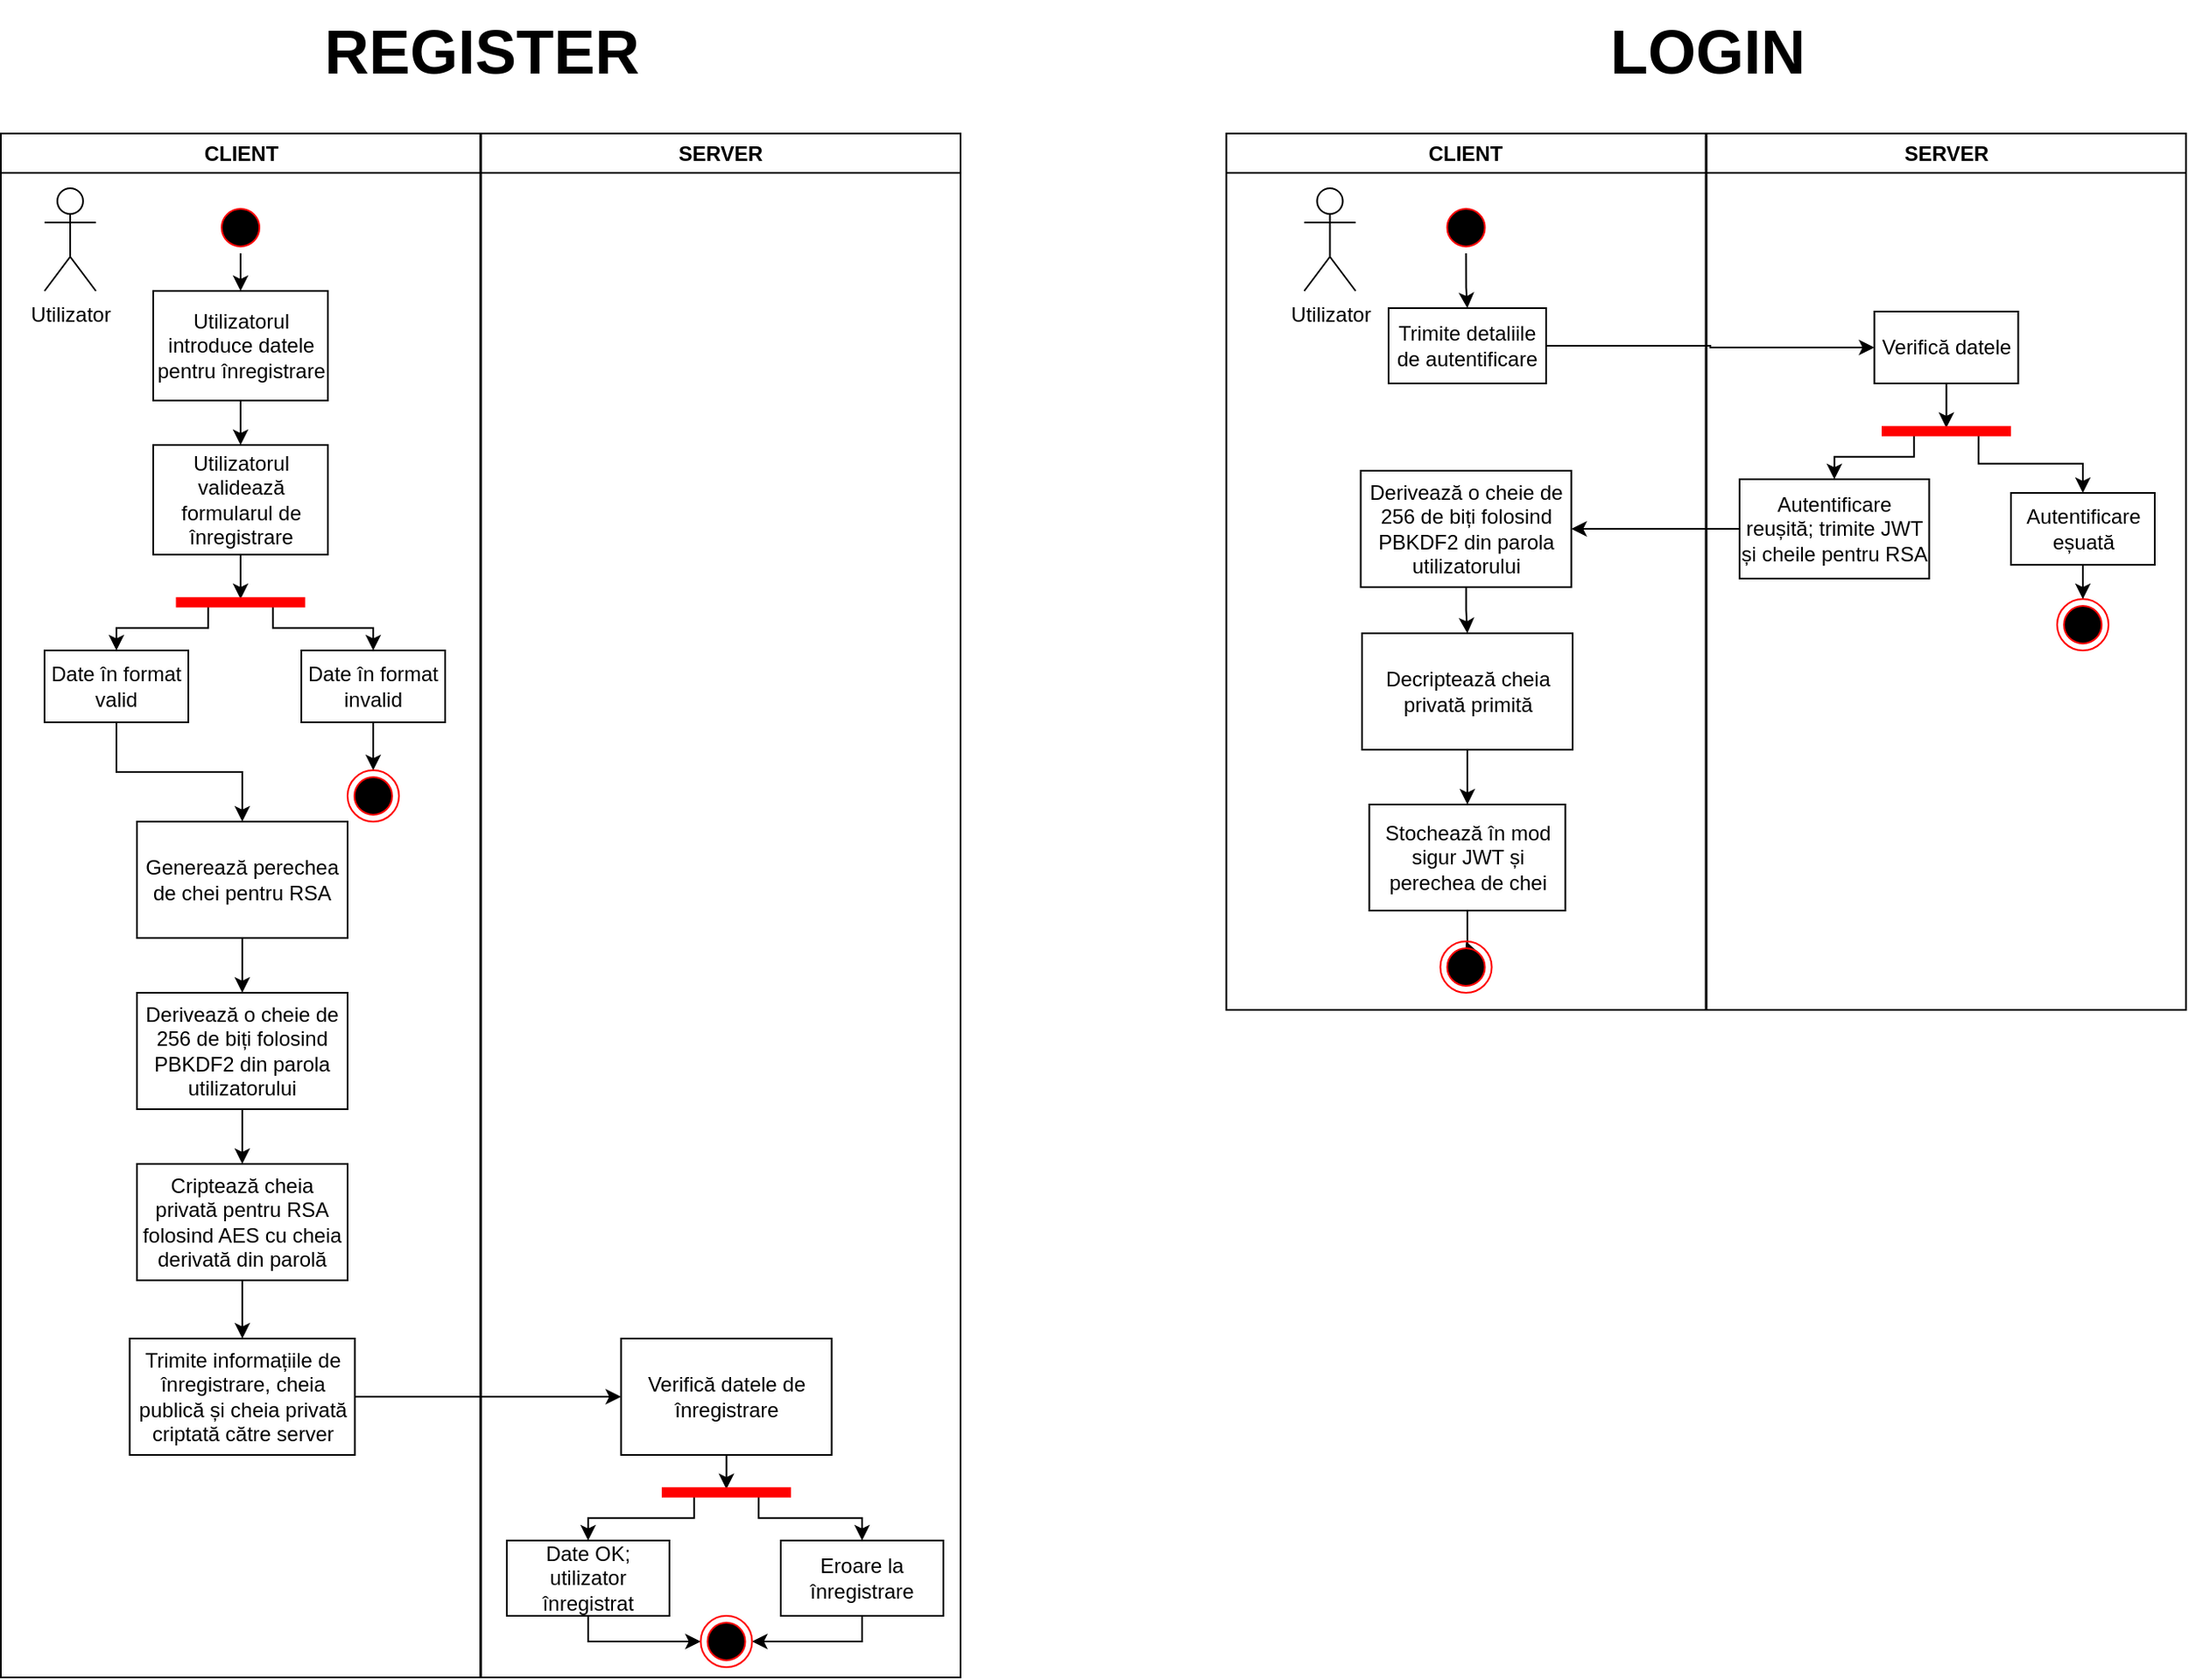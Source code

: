 <mxfile>
    <diagram name="Page-1" id="e7e014a7-5840-1c2e-5031-d8a46d1fe8dd">
        <mxGraphModel dx="1753" dy="938" grid="1" gridSize="10" guides="1" tooltips="1" connect="1" arrows="1" fold="1" page="1" pageScale="1" pageWidth="1169" pageHeight="826" background="none" math="0" shadow="0">
            <root>
                <mxCell id="0"/>
                <mxCell id="1" parent="0"/>
                <mxCell id="2" value="CLIENT" style="swimlane;whiteSpace=wrap;startSize=23;" parent="1" vertex="1">
                    <mxGeometry x="164.5" y="128" width="280" height="902" as="geometry"/>
                </mxCell>
                <mxCell id="kW0idx2W1re05_FDhmMN-83" style="edgeStyle=orthogonalEdgeStyle;rounded=0;orthogonalLoop=1;jettySize=auto;html=1;" parent="2" source="5" target="kW0idx2W1re05_FDhmMN-82" edge="1">
                    <mxGeometry relative="1" as="geometry"/>
                </mxCell>
                <mxCell id="5" value="" style="ellipse;shape=startState;fillColor=#000000;strokeColor=#ff0000;" parent="2" vertex="1">
                    <mxGeometry x="125" y="40" width="30" height="30" as="geometry"/>
                </mxCell>
                <mxCell id="kW0idx2W1re05_FDhmMN-76" value="Utilizator" style="shape=umlActor;verticalLabelPosition=bottom;verticalAlign=top;html=1;outlineConnect=0;" parent="2" vertex="1">
                    <mxGeometry x="25.5" y="32" width="30" height="60" as="geometry"/>
                </mxCell>
                <mxCell id="9" style="edgeStyle=none;html=1;" edge="1" parent="2" source="kW0idx2W1re05_FDhmMN-82" target="7">
                    <mxGeometry relative="1" as="geometry"/>
                </mxCell>
                <mxCell id="kW0idx2W1re05_FDhmMN-82" value="Utilizatorul introduce datele pentru înregistrare" style="rounded=0;whiteSpace=wrap;html=1;" parent="2" vertex="1">
                    <mxGeometry x="89" y="92" width="102" height="64" as="geometry"/>
                </mxCell>
                <mxCell id="60" value="" style="edgeStyle=orthogonalEdgeStyle;rounded=0;html=1;" edge="1" parent="2" source="kW0idx2W1re05_FDhmMN-112" target="59">
                    <mxGeometry relative="1" as="geometry"/>
                </mxCell>
                <mxCell id="kW0idx2W1re05_FDhmMN-112" value="Derivează o cheie de 256 de biți folosind PBKDF2 din parola utilizatorului" style="rounded=0;whiteSpace=wrap;html=1;" parent="2" vertex="1">
                    <mxGeometry x="79.5" y="502" width="123" height="68" as="geometry"/>
                </mxCell>
                <mxCell id="11" style="edgeStyle=none;html=1;" edge="1" parent="2" source="7" target="10">
                    <mxGeometry relative="1" as="geometry"/>
                </mxCell>
                <mxCell id="7" value="Utilizatorul validează formularul de înregistrare" style="rounded=0;whiteSpace=wrap;html=1;" vertex="1" parent="2">
                    <mxGeometry x="89" y="182" width="102" height="64" as="geometry"/>
                </mxCell>
                <mxCell id="29" style="edgeStyle=orthogonalEdgeStyle;html=1;exitX=0.75;exitY=0.5;exitDx=0;exitDy=0;exitPerimeter=0;entryX=0.5;entryY=0;entryDx=0;entryDy=0;rounded=0;" edge="1" parent="2" source="10" target="12">
                    <mxGeometry relative="1" as="geometry"/>
                </mxCell>
                <mxCell id="33" style="edgeStyle=orthogonalEdgeStyle;rounded=0;html=1;exitX=0.25;exitY=0.5;exitDx=0;exitDy=0;exitPerimeter=0;entryX=0.5;entryY=0;entryDx=0;entryDy=0;" edge="1" parent="2" source="10" target="32">
                    <mxGeometry relative="1" as="geometry"/>
                </mxCell>
                <mxCell id="10" value="" style="shape=line;html=1;strokeWidth=6;strokeColor=#ff0000;" vertex="1" parent="2">
                    <mxGeometry x="102.25" y="272" width="75.5" height="3.78" as="geometry"/>
                </mxCell>
                <mxCell id="31" value="" style="edgeStyle=orthogonalEdgeStyle;rounded=0;html=1;" edge="1" parent="2" source="12" target="30">
                    <mxGeometry relative="1" as="geometry"/>
                </mxCell>
                <mxCell id="12" value="Date în format invalid" style="rounded=0;whiteSpace=wrap;html=1;" vertex="1" parent="2">
                    <mxGeometry x="175.5" y="302" width="84" height="42" as="geometry"/>
                </mxCell>
                <mxCell id="30" value="" style="ellipse;html=1;shape=endState;fillColor=#000000;strokeColor=#ff0000;" vertex="1" parent="2">
                    <mxGeometry x="202.5" y="372" width="30" height="30" as="geometry"/>
                </mxCell>
                <mxCell id="57" style="edgeStyle=orthogonalEdgeStyle;rounded=0;html=1;entryX=0.5;entryY=0;entryDx=0;entryDy=0;" edge="1" parent="2" source="32" target="56">
                    <mxGeometry relative="1" as="geometry"/>
                </mxCell>
                <mxCell id="32" value="Date în format valid" style="rounded=0;whiteSpace=wrap;html=1;" vertex="1" parent="2">
                    <mxGeometry x="25.5" y="302" width="84" height="42" as="geometry"/>
                </mxCell>
                <mxCell id="58" value="" style="edgeStyle=orthogonalEdgeStyle;rounded=0;html=1;" edge="1" parent="2" source="56" target="kW0idx2W1re05_FDhmMN-112">
                    <mxGeometry relative="1" as="geometry"/>
                </mxCell>
                <mxCell id="56" value="Generează perechea de chei pentru RSA" style="rounded=0;whiteSpace=wrap;html=1;" vertex="1" parent="2">
                    <mxGeometry x="79.5" y="402" width="123" height="68" as="geometry"/>
                </mxCell>
                <mxCell id="62" value="" style="edgeStyle=orthogonalEdgeStyle;rounded=0;html=1;" edge="1" parent="2" source="59" target="61">
                    <mxGeometry relative="1" as="geometry"/>
                </mxCell>
                <mxCell id="59" value="Criptează cheia privată pentru RSA folosind AES cu cheia derivată din parolă" style="rounded=0;whiteSpace=wrap;html=1;" vertex="1" parent="2">
                    <mxGeometry x="79.5" y="602" width="123" height="68" as="geometry"/>
                </mxCell>
                <mxCell id="61" value="Trimite informațiile de înregistrare, cheia publică și cheia privată criptată către server" style="rounded=0;whiteSpace=wrap;html=1;" vertex="1" parent="2">
                    <mxGeometry x="75.25" y="704" width="131.5" height="68" as="geometry"/>
                </mxCell>
                <mxCell id="3" value="SERVER" style="swimlane;whiteSpace=wrap" parent="1" vertex="1">
                    <mxGeometry x="445" y="128" width="280" height="902" as="geometry"/>
                </mxCell>
                <mxCell id="67" style="edgeStyle=orthogonalEdgeStyle;rounded=0;html=1;" edge="1" parent="3" source="63" target="65">
                    <mxGeometry relative="1" as="geometry"/>
                </mxCell>
                <mxCell id="63" value="Verifică datele de înregistrare" style="rounded=0;whiteSpace=wrap;html=1;" vertex="1" parent="3">
                    <mxGeometry x="81.75" y="704" width="123" height="68" as="geometry"/>
                </mxCell>
                <mxCell id="69" style="edgeStyle=orthogonalEdgeStyle;rounded=0;html=1;exitX=0.25;exitY=0.5;exitDx=0;exitDy=0;exitPerimeter=0;entryX=0.5;entryY=0;entryDx=0;entryDy=0;" edge="1" parent="3" source="65" target="68">
                    <mxGeometry relative="1" as="geometry"/>
                </mxCell>
                <mxCell id="77" style="edgeStyle=orthogonalEdgeStyle;rounded=0;html=1;exitX=0.75;exitY=0.5;exitDx=0;exitDy=0;exitPerimeter=0;entryX=0.5;entryY=0;entryDx=0;entryDy=0;" edge="1" parent="3" source="65" target="76">
                    <mxGeometry relative="1" as="geometry"/>
                </mxCell>
                <mxCell id="65" value="" style="shape=line;html=1;strokeWidth=6;strokeColor=#ff0000;" vertex="1" parent="3">
                    <mxGeometry x="105.5" y="792" width="75.5" height="3.78" as="geometry"/>
                </mxCell>
                <mxCell id="79" style="edgeStyle=orthogonalEdgeStyle;rounded=0;html=1;entryX=0;entryY=0.5;entryDx=0;entryDy=0;exitX=0.5;exitY=1;exitDx=0;exitDy=0;" edge="1" parent="3" source="68" target="78">
                    <mxGeometry relative="1" as="geometry"/>
                </mxCell>
                <mxCell id="68" value="Date OK; utilizator înregistrat" style="rounded=0;whiteSpace=wrap;html=1;" vertex="1" parent="3">
                    <mxGeometry x="15" y="822" width="95" height="44" as="geometry"/>
                </mxCell>
                <mxCell id="80" style="edgeStyle=orthogonalEdgeStyle;rounded=0;html=1;entryX=1;entryY=0.5;entryDx=0;entryDy=0;exitX=0.5;exitY=1;exitDx=0;exitDy=0;" edge="1" parent="3" source="76" target="78">
                    <mxGeometry relative="1" as="geometry"/>
                </mxCell>
                <mxCell id="76" value="Eroare la înregistrare" style="rounded=0;whiteSpace=wrap;html=1;" vertex="1" parent="3">
                    <mxGeometry x="175" y="822" width="95" height="44" as="geometry"/>
                </mxCell>
                <mxCell id="78" value="" style="ellipse;html=1;shape=endState;fillColor=#000000;strokeColor=#ff0000;" vertex="1" parent="3">
                    <mxGeometry x="128.25" y="866" width="30" height="30" as="geometry"/>
                </mxCell>
                <mxCell id="kW0idx2W1re05_FDhmMN-75" value="&lt;b&gt;&lt;font style=&quot;font-size: 36px;&quot;&gt;REGISTER&lt;/font&gt;&lt;/b&gt;" style="text;html=1;align=center;verticalAlign=middle;resizable=0;points=[];autosize=1;strokeColor=none;fillColor=none;" parent="1" vertex="1">
                    <mxGeometry x="340" y="50" width="210" height="60" as="geometry"/>
                </mxCell>
                <mxCell id="kW0idx2W1re05_FDhmMN-127" value="CLIENT" style="swimlane;whiteSpace=wrap;startSize=23;" parent="1" vertex="1">
                    <mxGeometry x="880.25" y="128" width="280" height="512" as="geometry"/>
                </mxCell>
                <mxCell id="kW0idx2W1re05_FDhmMN-128" style="edgeStyle=orthogonalEdgeStyle;rounded=0;orthogonalLoop=1;jettySize=auto;html=1;" parent="kW0idx2W1re05_FDhmMN-127" source="kW0idx2W1re05_FDhmMN-129" target="kW0idx2W1re05_FDhmMN-132" edge="1">
                    <mxGeometry relative="1" as="geometry"/>
                </mxCell>
                <mxCell id="kW0idx2W1re05_FDhmMN-129" value="" style="ellipse;shape=startState;fillColor=#000000;strokeColor=#ff0000;" parent="kW0idx2W1re05_FDhmMN-127" vertex="1">
                    <mxGeometry x="125" y="40" width="30" height="30" as="geometry"/>
                </mxCell>
                <mxCell id="kW0idx2W1re05_FDhmMN-131" value="Utilizator" style="shape=umlActor;verticalLabelPosition=bottom;verticalAlign=top;html=1;outlineConnect=0;" parent="kW0idx2W1re05_FDhmMN-127" vertex="1">
                    <mxGeometry x="45.5" y="32" width="30" height="60" as="geometry"/>
                </mxCell>
                <mxCell id="kW0idx2W1re05_FDhmMN-132" value="Trimite detaliile de autentificare" style="rounded=0;whiteSpace=wrap;html=1;" parent="kW0idx2W1re05_FDhmMN-127" vertex="1">
                    <mxGeometry x="94.75" y="102" width="92" height="44" as="geometry"/>
                </mxCell>
                <mxCell id="kW0idx2W1re05_FDhmMN-137" value="" style="edgeStyle=orthogonalEdgeStyle;rounded=0;orthogonalLoop=1;jettySize=auto;html=1;" parent="kW0idx2W1re05_FDhmMN-127" source="kW0idx2W1re05_FDhmMN-138" target="kW0idx2W1re05_FDhmMN-140" edge="1">
                    <mxGeometry relative="1" as="geometry"/>
                </mxCell>
                <mxCell id="kW0idx2W1re05_FDhmMN-138" value="Decriptează cheia privată primită" style="rounded=0;whiteSpace=wrap;html=1;" parent="kW0idx2W1re05_FDhmMN-127" vertex="1">
                    <mxGeometry x="79.25" y="292" width="123" height="68" as="geometry"/>
                </mxCell>
                <mxCell id="kW0idx2W1re05_FDhmMN-167" value="" style="edgeStyle=orthogonalEdgeStyle;rounded=0;orthogonalLoop=1;jettySize=auto;html=1;entryX=0.5;entryY=0;entryDx=0;entryDy=0;" parent="kW0idx2W1re05_FDhmMN-127" source="kW0idx2W1re05_FDhmMN-140" target="kW0idx2W1re05_FDhmMN-170" edge="1">
                    <mxGeometry relative="1" as="geometry">
                        <mxPoint x="140" y="552" as="targetPoint"/>
                    </mxGeometry>
                </mxCell>
                <mxCell id="kW0idx2W1re05_FDhmMN-140" value="Stochează în mod sigur JWT și perechea de chei" style="html=1;whiteSpace=wrap;" parent="kW0idx2W1re05_FDhmMN-127" vertex="1">
                    <mxGeometry x="83.5" y="392" width="114.5" height="62" as="geometry"/>
                </mxCell>
                <mxCell id="kW0idx2W1re05_FDhmMN-170" value="" style="ellipse;html=1;shape=endState;fillColor=#000000;strokeColor=#ff0000;" parent="kW0idx2W1re05_FDhmMN-127" vertex="1">
                    <mxGeometry x="125" y="472" width="30" height="30" as="geometry"/>
                </mxCell>
                <mxCell id="105" style="edgeStyle=orthogonalEdgeStyle;rounded=0;html=1;" edge="1" parent="kW0idx2W1re05_FDhmMN-127" source="103" target="kW0idx2W1re05_FDhmMN-138">
                    <mxGeometry relative="1" as="geometry"/>
                </mxCell>
                <mxCell id="103" value="Derivează o cheie de 256 de biți folosind PBKDF2 din parola utilizatorului" style="rounded=0;whiteSpace=wrap;html=1;" vertex="1" parent="kW0idx2W1re05_FDhmMN-127">
                    <mxGeometry x="78.5" y="197" width="123" height="68" as="geometry"/>
                </mxCell>
                <mxCell id="kW0idx2W1re05_FDhmMN-155" value="&lt;b&gt;&lt;font style=&quot;font-size: 36px;&quot;&gt;LOGIN&lt;/font&gt;&lt;/b&gt;" style="text;html=1;align=center;verticalAlign=middle;resizable=0;points=[];autosize=1;strokeColor=none;fillColor=none;" parent="1" vertex="1">
                    <mxGeometry x="1090.5" y="50" width="140" height="60" as="geometry"/>
                </mxCell>
                <mxCell id="kW0idx2W1re05_FDhmMN-146" value="SERVER" style="swimlane;whiteSpace=wrap" parent="1" vertex="1">
                    <mxGeometry x="1160.75" y="128" width="280" height="512" as="geometry"/>
                </mxCell>
                <mxCell id="kW0idx2W1re05_FDhmMN-147" value="" style="edgeStyle=orthogonalEdgeStyle;rounded=0;orthogonalLoop=1;jettySize=auto;html=1;" parent="kW0idx2W1re05_FDhmMN-146" source="kW0idx2W1re05_FDhmMN-148" target="kW0idx2W1re05_FDhmMN-150" edge="1">
                    <mxGeometry relative="1" as="geometry"/>
                </mxCell>
                <mxCell id="kW0idx2W1re05_FDhmMN-148" value="Verifică datele" style="rounded=0;whiteSpace=wrap;html=1;" parent="kW0idx2W1re05_FDhmMN-146" vertex="1">
                    <mxGeometry x="98" y="104" width="84" height="42" as="geometry"/>
                </mxCell>
                <mxCell id="81" style="edgeStyle=orthogonalEdgeStyle;rounded=0;html=1;exitX=0.25;exitY=0.5;exitDx=0;exitDy=0;exitPerimeter=0;entryX=0.5;entryY=0;entryDx=0;entryDy=0;" edge="1" parent="kW0idx2W1re05_FDhmMN-146" source="kW0idx2W1re05_FDhmMN-150" target="kW0idx2W1re05_FDhmMN-163">
                    <mxGeometry relative="1" as="geometry"/>
                </mxCell>
                <mxCell id="92" style="edgeStyle=orthogonalEdgeStyle;rounded=0;html=1;exitX=0.75;exitY=0.5;exitDx=0;exitDy=0;exitPerimeter=0;entryX=0.5;entryY=0;entryDx=0;entryDy=0;" edge="1" parent="kW0idx2W1re05_FDhmMN-146" source="kW0idx2W1re05_FDhmMN-150" target="kW0idx2W1re05_FDhmMN-152">
                    <mxGeometry relative="1" as="geometry"/>
                </mxCell>
                <mxCell id="kW0idx2W1re05_FDhmMN-150" value="" style="shape=line;html=1;strokeWidth=6;strokeColor=#ff0000;" parent="kW0idx2W1re05_FDhmMN-146" vertex="1">
                    <mxGeometry x="102.25" y="172" width="75.5" height="3.78" as="geometry"/>
                </mxCell>
                <mxCell id="kW0idx2W1re05_FDhmMN-151" value="" style="edgeStyle=orthogonalEdgeStyle;rounded=0;orthogonalLoop=1;jettySize=auto;html=1;" parent="kW0idx2W1re05_FDhmMN-146" source="kW0idx2W1re05_FDhmMN-152" target="kW0idx2W1re05_FDhmMN-153" edge="1">
                    <mxGeometry relative="1" as="geometry"/>
                </mxCell>
                <mxCell id="kW0idx2W1re05_FDhmMN-152" value="Autentificare eșuată" style="rounded=0;whiteSpace=wrap;html=1;" parent="kW0idx2W1re05_FDhmMN-146" vertex="1">
                    <mxGeometry x="177.75" y="210" width="84" height="42" as="geometry"/>
                </mxCell>
                <mxCell id="kW0idx2W1re05_FDhmMN-153" value="" style="ellipse;html=1;shape=endState;fillColor=#000000;strokeColor=#ff0000;" parent="kW0idx2W1re05_FDhmMN-146" vertex="1">
                    <mxGeometry x="204.75" y="272" width="30" height="30" as="geometry"/>
                </mxCell>
                <mxCell id="kW0idx2W1re05_FDhmMN-163" value="Autentificare reușită; trimite JWT și cheile pentru RSA" style="rounded=0;whiteSpace=wrap;html=1;" parent="kW0idx2W1re05_FDhmMN-146" vertex="1">
                    <mxGeometry x="19.25" y="202" width="110.75" height="58" as="geometry"/>
                </mxCell>
                <mxCell id="kW0idx2W1re05_FDhmMN-156" style="edgeStyle=orthogonalEdgeStyle;rounded=0;orthogonalLoop=1;jettySize=auto;html=1;" parent="1" source="kW0idx2W1re05_FDhmMN-132" target="kW0idx2W1re05_FDhmMN-148" edge="1">
                    <mxGeometry relative="1" as="geometry"/>
                </mxCell>
                <mxCell id="64" style="edgeStyle=orthogonalEdgeStyle;rounded=0;html=1;" edge="1" parent="1" source="61" target="63">
                    <mxGeometry relative="1" as="geometry"/>
                </mxCell>
                <mxCell id="104" style="edgeStyle=orthogonalEdgeStyle;rounded=0;html=1;exitX=0;exitY=0.5;exitDx=0;exitDy=0;" edge="1" parent="1" source="kW0idx2W1re05_FDhmMN-163" target="103">
                    <mxGeometry relative="1" as="geometry"/>
                </mxCell>
            </root>
        </mxGraphModel>
    </diagram>
</mxfile>
